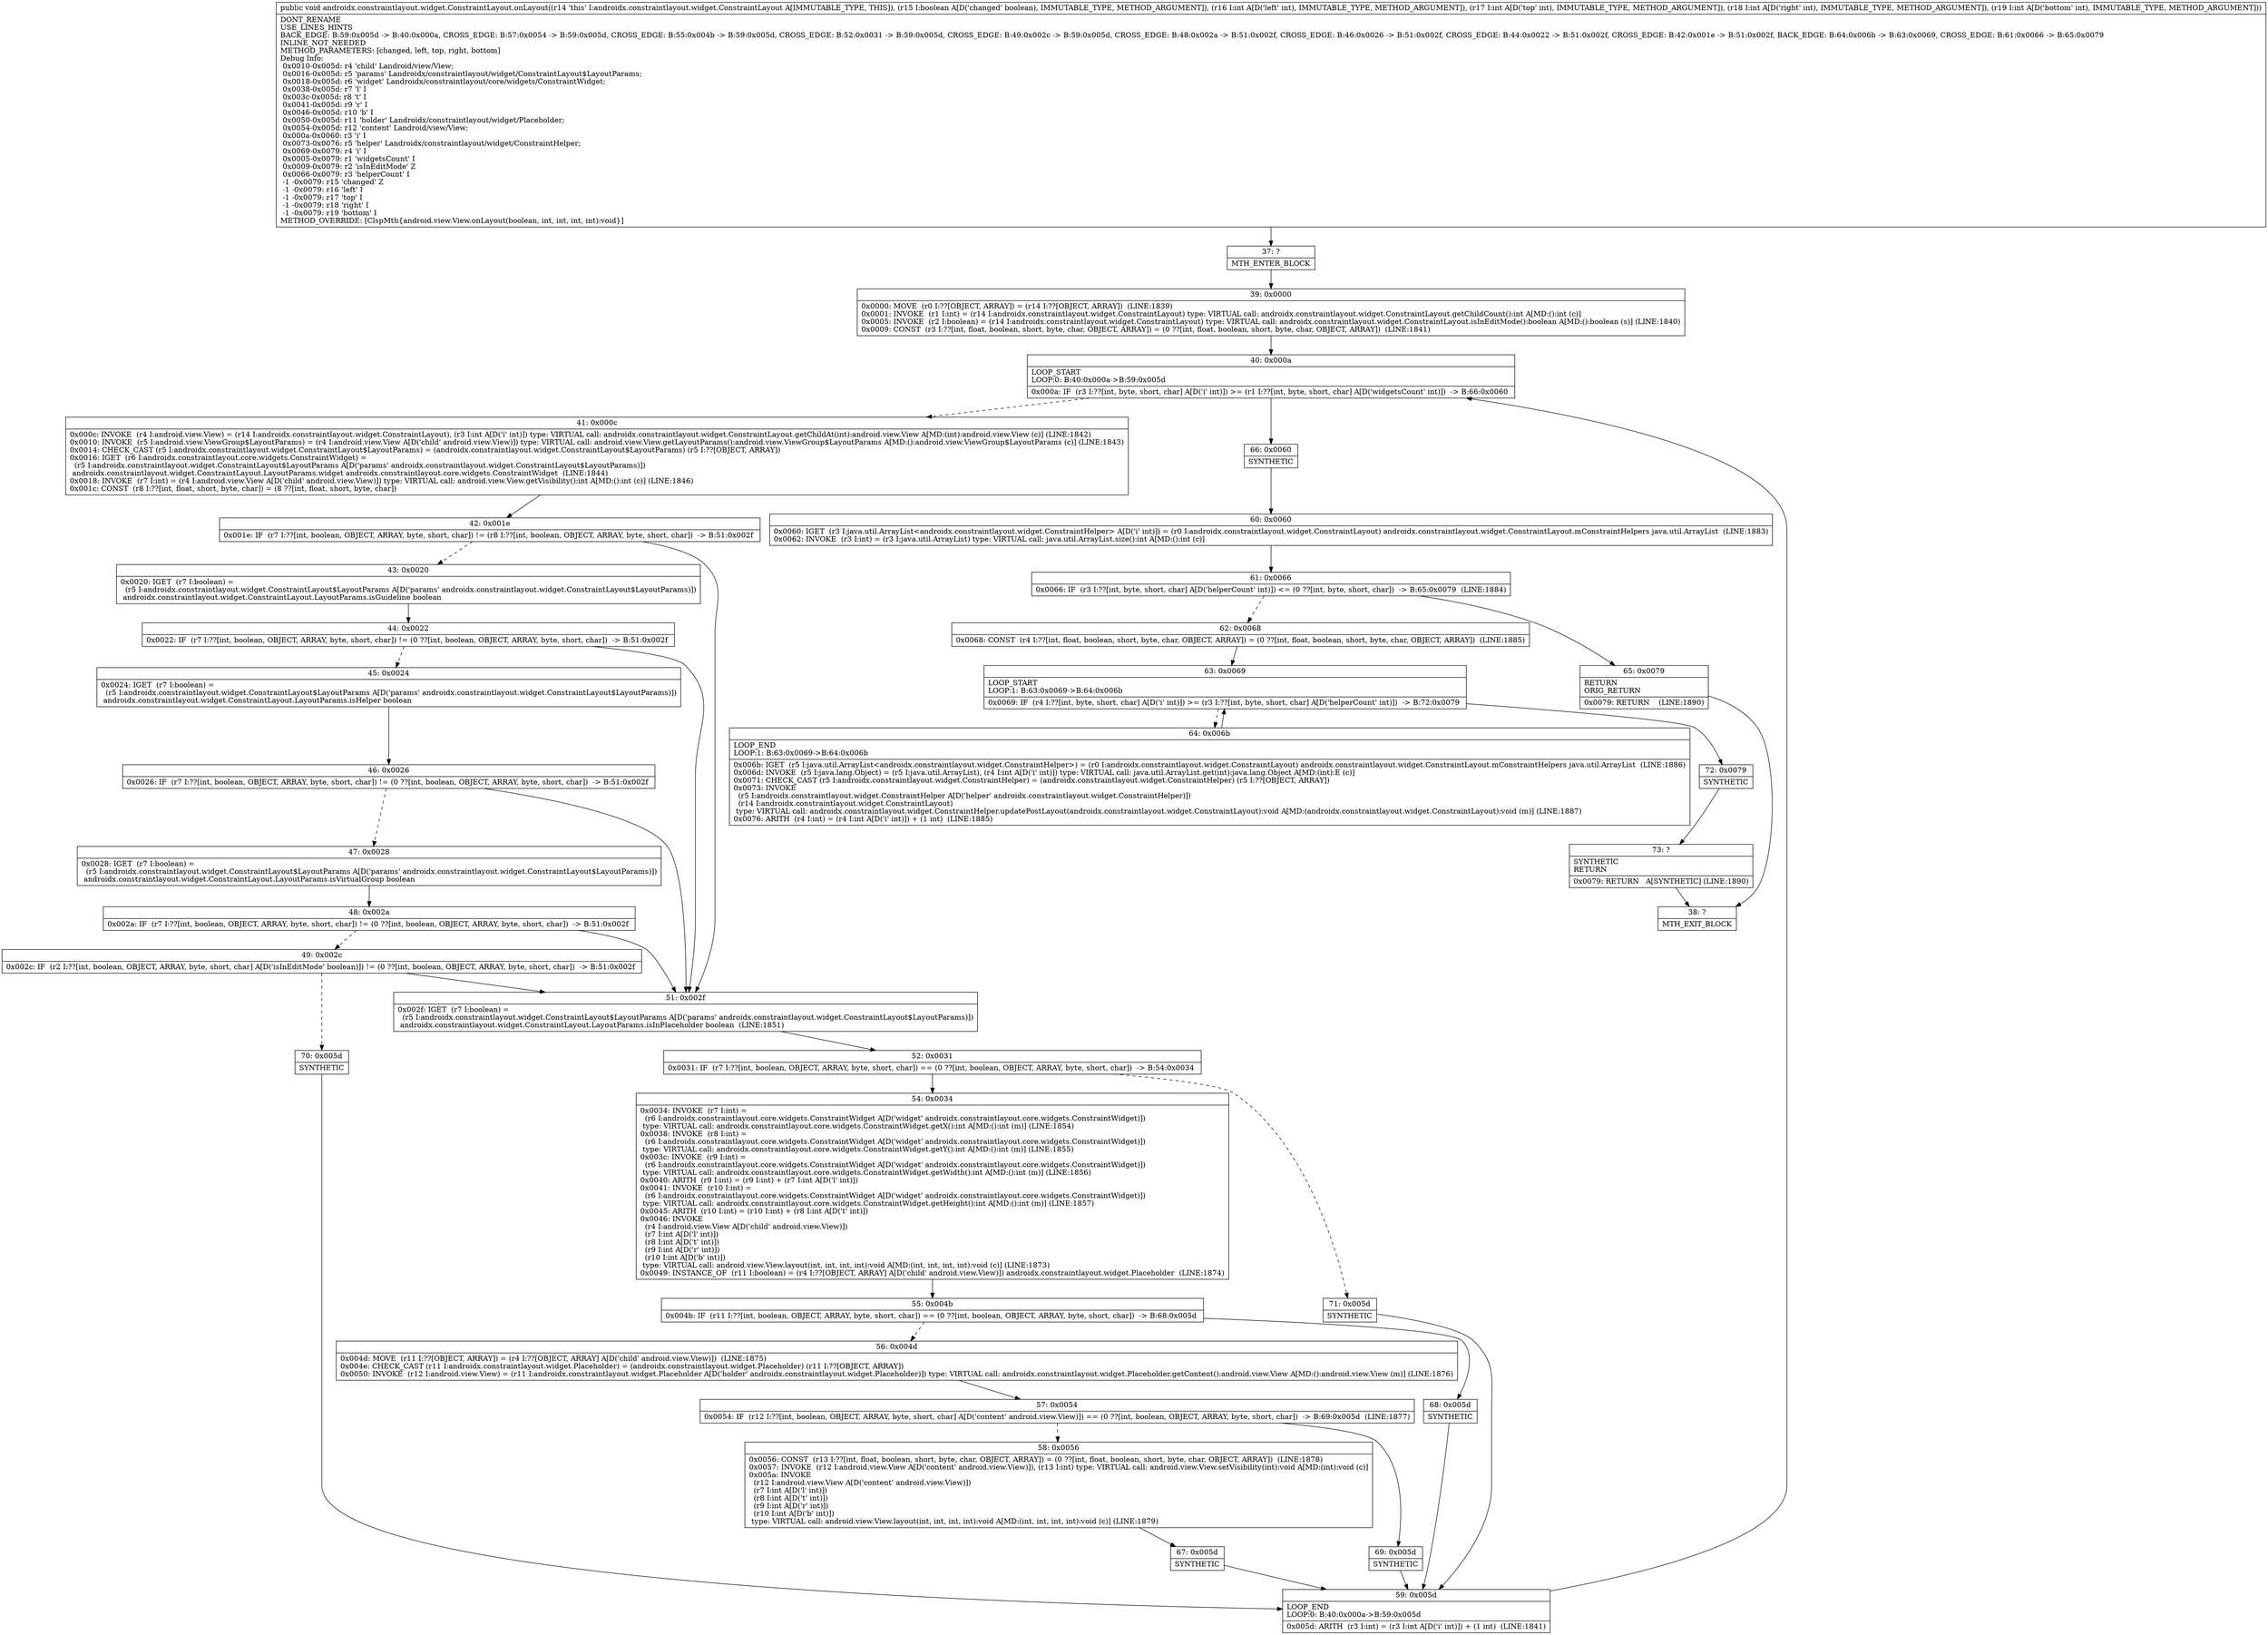digraph "CFG forandroidx.constraintlayout.widget.ConstraintLayout.onLayout(ZIIII)V" {
Node_37 [shape=record,label="{37\:\ ?|MTH_ENTER_BLOCK\l}"];
Node_39 [shape=record,label="{39\:\ 0x0000|0x0000: MOVE  (r0 I:??[OBJECT, ARRAY]) = (r14 I:??[OBJECT, ARRAY])  (LINE:1839)\l0x0001: INVOKE  (r1 I:int) = (r14 I:androidx.constraintlayout.widget.ConstraintLayout) type: VIRTUAL call: androidx.constraintlayout.widget.ConstraintLayout.getChildCount():int A[MD:():int (c)]\l0x0005: INVOKE  (r2 I:boolean) = (r14 I:androidx.constraintlayout.widget.ConstraintLayout) type: VIRTUAL call: androidx.constraintlayout.widget.ConstraintLayout.isInEditMode():boolean A[MD:():boolean (s)] (LINE:1840)\l0x0009: CONST  (r3 I:??[int, float, boolean, short, byte, char, OBJECT, ARRAY]) = (0 ??[int, float, boolean, short, byte, char, OBJECT, ARRAY])  (LINE:1841)\l}"];
Node_40 [shape=record,label="{40\:\ 0x000a|LOOP_START\lLOOP:0: B:40:0x000a\-\>B:59:0x005d\l|0x000a: IF  (r3 I:??[int, byte, short, char] A[D('i' int)]) \>= (r1 I:??[int, byte, short, char] A[D('widgetsCount' int)])  \-\> B:66:0x0060 \l}"];
Node_41 [shape=record,label="{41\:\ 0x000c|0x000c: INVOKE  (r4 I:android.view.View) = (r14 I:androidx.constraintlayout.widget.ConstraintLayout), (r3 I:int A[D('i' int)]) type: VIRTUAL call: androidx.constraintlayout.widget.ConstraintLayout.getChildAt(int):android.view.View A[MD:(int):android.view.View (c)] (LINE:1842)\l0x0010: INVOKE  (r5 I:android.view.ViewGroup$LayoutParams) = (r4 I:android.view.View A[D('child' android.view.View)]) type: VIRTUAL call: android.view.View.getLayoutParams():android.view.ViewGroup$LayoutParams A[MD:():android.view.ViewGroup$LayoutParams (c)] (LINE:1843)\l0x0014: CHECK_CAST (r5 I:androidx.constraintlayout.widget.ConstraintLayout$LayoutParams) = (androidx.constraintlayout.widget.ConstraintLayout$LayoutParams) (r5 I:??[OBJECT, ARRAY]) \l0x0016: IGET  (r6 I:androidx.constraintlayout.core.widgets.ConstraintWidget) = \l  (r5 I:androidx.constraintlayout.widget.ConstraintLayout$LayoutParams A[D('params' androidx.constraintlayout.widget.ConstraintLayout$LayoutParams)])\l androidx.constraintlayout.widget.ConstraintLayout.LayoutParams.widget androidx.constraintlayout.core.widgets.ConstraintWidget  (LINE:1844)\l0x0018: INVOKE  (r7 I:int) = (r4 I:android.view.View A[D('child' android.view.View)]) type: VIRTUAL call: android.view.View.getVisibility():int A[MD:():int (c)] (LINE:1846)\l0x001c: CONST  (r8 I:??[int, float, short, byte, char]) = (8 ??[int, float, short, byte, char]) \l}"];
Node_42 [shape=record,label="{42\:\ 0x001e|0x001e: IF  (r7 I:??[int, boolean, OBJECT, ARRAY, byte, short, char]) != (r8 I:??[int, boolean, OBJECT, ARRAY, byte, short, char])  \-\> B:51:0x002f \l}"];
Node_43 [shape=record,label="{43\:\ 0x0020|0x0020: IGET  (r7 I:boolean) = \l  (r5 I:androidx.constraintlayout.widget.ConstraintLayout$LayoutParams A[D('params' androidx.constraintlayout.widget.ConstraintLayout$LayoutParams)])\l androidx.constraintlayout.widget.ConstraintLayout.LayoutParams.isGuideline boolean \l}"];
Node_44 [shape=record,label="{44\:\ 0x0022|0x0022: IF  (r7 I:??[int, boolean, OBJECT, ARRAY, byte, short, char]) != (0 ??[int, boolean, OBJECT, ARRAY, byte, short, char])  \-\> B:51:0x002f \l}"];
Node_45 [shape=record,label="{45\:\ 0x0024|0x0024: IGET  (r7 I:boolean) = \l  (r5 I:androidx.constraintlayout.widget.ConstraintLayout$LayoutParams A[D('params' androidx.constraintlayout.widget.ConstraintLayout$LayoutParams)])\l androidx.constraintlayout.widget.ConstraintLayout.LayoutParams.isHelper boolean \l}"];
Node_46 [shape=record,label="{46\:\ 0x0026|0x0026: IF  (r7 I:??[int, boolean, OBJECT, ARRAY, byte, short, char]) != (0 ??[int, boolean, OBJECT, ARRAY, byte, short, char])  \-\> B:51:0x002f \l}"];
Node_47 [shape=record,label="{47\:\ 0x0028|0x0028: IGET  (r7 I:boolean) = \l  (r5 I:androidx.constraintlayout.widget.ConstraintLayout$LayoutParams A[D('params' androidx.constraintlayout.widget.ConstraintLayout$LayoutParams)])\l androidx.constraintlayout.widget.ConstraintLayout.LayoutParams.isVirtualGroup boolean \l}"];
Node_48 [shape=record,label="{48\:\ 0x002a|0x002a: IF  (r7 I:??[int, boolean, OBJECT, ARRAY, byte, short, char]) != (0 ??[int, boolean, OBJECT, ARRAY, byte, short, char])  \-\> B:51:0x002f \l}"];
Node_49 [shape=record,label="{49\:\ 0x002c|0x002c: IF  (r2 I:??[int, boolean, OBJECT, ARRAY, byte, short, char] A[D('isInEditMode' boolean)]) != (0 ??[int, boolean, OBJECT, ARRAY, byte, short, char])  \-\> B:51:0x002f \l}"];
Node_70 [shape=record,label="{70\:\ 0x005d|SYNTHETIC\l}"];
Node_59 [shape=record,label="{59\:\ 0x005d|LOOP_END\lLOOP:0: B:40:0x000a\-\>B:59:0x005d\l|0x005d: ARITH  (r3 I:int) = (r3 I:int A[D('i' int)]) + (1 int)  (LINE:1841)\l}"];
Node_51 [shape=record,label="{51\:\ 0x002f|0x002f: IGET  (r7 I:boolean) = \l  (r5 I:androidx.constraintlayout.widget.ConstraintLayout$LayoutParams A[D('params' androidx.constraintlayout.widget.ConstraintLayout$LayoutParams)])\l androidx.constraintlayout.widget.ConstraintLayout.LayoutParams.isInPlaceholder boolean  (LINE:1851)\l}"];
Node_52 [shape=record,label="{52\:\ 0x0031|0x0031: IF  (r7 I:??[int, boolean, OBJECT, ARRAY, byte, short, char]) == (0 ??[int, boolean, OBJECT, ARRAY, byte, short, char])  \-\> B:54:0x0034 \l}"];
Node_54 [shape=record,label="{54\:\ 0x0034|0x0034: INVOKE  (r7 I:int) = \l  (r6 I:androidx.constraintlayout.core.widgets.ConstraintWidget A[D('widget' androidx.constraintlayout.core.widgets.ConstraintWidget)])\l type: VIRTUAL call: androidx.constraintlayout.core.widgets.ConstraintWidget.getX():int A[MD:():int (m)] (LINE:1854)\l0x0038: INVOKE  (r8 I:int) = \l  (r6 I:androidx.constraintlayout.core.widgets.ConstraintWidget A[D('widget' androidx.constraintlayout.core.widgets.ConstraintWidget)])\l type: VIRTUAL call: androidx.constraintlayout.core.widgets.ConstraintWidget.getY():int A[MD:():int (m)] (LINE:1855)\l0x003c: INVOKE  (r9 I:int) = \l  (r6 I:androidx.constraintlayout.core.widgets.ConstraintWidget A[D('widget' androidx.constraintlayout.core.widgets.ConstraintWidget)])\l type: VIRTUAL call: androidx.constraintlayout.core.widgets.ConstraintWidget.getWidth():int A[MD:():int (m)] (LINE:1856)\l0x0040: ARITH  (r9 I:int) = (r9 I:int) + (r7 I:int A[D('l' int)]) \l0x0041: INVOKE  (r10 I:int) = \l  (r6 I:androidx.constraintlayout.core.widgets.ConstraintWidget A[D('widget' androidx.constraintlayout.core.widgets.ConstraintWidget)])\l type: VIRTUAL call: androidx.constraintlayout.core.widgets.ConstraintWidget.getHeight():int A[MD:():int (m)] (LINE:1857)\l0x0045: ARITH  (r10 I:int) = (r10 I:int) + (r8 I:int A[D('t' int)]) \l0x0046: INVOKE  \l  (r4 I:android.view.View A[D('child' android.view.View)])\l  (r7 I:int A[D('l' int)])\l  (r8 I:int A[D('t' int)])\l  (r9 I:int A[D('r' int)])\l  (r10 I:int A[D('b' int)])\l type: VIRTUAL call: android.view.View.layout(int, int, int, int):void A[MD:(int, int, int, int):void (c)] (LINE:1873)\l0x0049: INSTANCE_OF  (r11 I:boolean) = (r4 I:??[OBJECT, ARRAY] A[D('child' android.view.View)]) androidx.constraintlayout.widget.Placeholder  (LINE:1874)\l}"];
Node_55 [shape=record,label="{55\:\ 0x004b|0x004b: IF  (r11 I:??[int, boolean, OBJECT, ARRAY, byte, short, char]) == (0 ??[int, boolean, OBJECT, ARRAY, byte, short, char])  \-\> B:68:0x005d \l}"];
Node_56 [shape=record,label="{56\:\ 0x004d|0x004d: MOVE  (r11 I:??[OBJECT, ARRAY]) = (r4 I:??[OBJECT, ARRAY] A[D('child' android.view.View)])  (LINE:1875)\l0x004e: CHECK_CAST (r11 I:androidx.constraintlayout.widget.Placeholder) = (androidx.constraintlayout.widget.Placeholder) (r11 I:??[OBJECT, ARRAY]) \l0x0050: INVOKE  (r12 I:android.view.View) = (r11 I:androidx.constraintlayout.widget.Placeholder A[D('holder' androidx.constraintlayout.widget.Placeholder)]) type: VIRTUAL call: androidx.constraintlayout.widget.Placeholder.getContent():android.view.View A[MD:():android.view.View (m)] (LINE:1876)\l}"];
Node_57 [shape=record,label="{57\:\ 0x0054|0x0054: IF  (r12 I:??[int, boolean, OBJECT, ARRAY, byte, short, char] A[D('content' android.view.View)]) == (0 ??[int, boolean, OBJECT, ARRAY, byte, short, char])  \-\> B:69:0x005d  (LINE:1877)\l}"];
Node_58 [shape=record,label="{58\:\ 0x0056|0x0056: CONST  (r13 I:??[int, float, boolean, short, byte, char, OBJECT, ARRAY]) = (0 ??[int, float, boolean, short, byte, char, OBJECT, ARRAY])  (LINE:1878)\l0x0057: INVOKE  (r12 I:android.view.View A[D('content' android.view.View)]), (r13 I:int) type: VIRTUAL call: android.view.View.setVisibility(int):void A[MD:(int):void (c)]\l0x005a: INVOKE  \l  (r12 I:android.view.View A[D('content' android.view.View)])\l  (r7 I:int A[D('l' int)])\l  (r8 I:int A[D('t' int)])\l  (r9 I:int A[D('r' int)])\l  (r10 I:int A[D('b' int)])\l type: VIRTUAL call: android.view.View.layout(int, int, int, int):void A[MD:(int, int, int, int):void (c)] (LINE:1879)\l}"];
Node_67 [shape=record,label="{67\:\ 0x005d|SYNTHETIC\l}"];
Node_69 [shape=record,label="{69\:\ 0x005d|SYNTHETIC\l}"];
Node_68 [shape=record,label="{68\:\ 0x005d|SYNTHETIC\l}"];
Node_71 [shape=record,label="{71\:\ 0x005d|SYNTHETIC\l}"];
Node_66 [shape=record,label="{66\:\ 0x0060|SYNTHETIC\l}"];
Node_60 [shape=record,label="{60\:\ 0x0060|0x0060: IGET  (r3 I:java.util.ArrayList\<androidx.constraintlayout.widget.ConstraintHelper\> A[D('i' int)]) = (r0 I:androidx.constraintlayout.widget.ConstraintLayout) androidx.constraintlayout.widget.ConstraintLayout.mConstraintHelpers java.util.ArrayList  (LINE:1883)\l0x0062: INVOKE  (r3 I:int) = (r3 I:java.util.ArrayList) type: VIRTUAL call: java.util.ArrayList.size():int A[MD:():int (c)]\l}"];
Node_61 [shape=record,label="{61\:\ 0x0066|0x0066: IF  (r3 I:??[int, byte, short, char] A[D('helperCount' int)]) \<= (0 ??[int, byte, short, char])  \-\> B:65:0x0079  (LINE:1884)\l}"];
Node_62 [shape=record,label="{62\:\ 0x0068|0x0068: CONST  (r4 I:??[int, float, boolean, short, byte, char, OBJECT, ARRAY]) = (0 ??[int, float, boolean, short, byte, char, OBJECT, ARRAY])  (LINE:1885)\l}"];
Node_63 [shape=record,label="{63\:\ 0x0069|LOOP_START\lLOOP:1: B:63:0x0069\-\>B:64:0x006b\l|0x0069: IF  (r4 I:??[int, byte, short, char] A[D('i' int)]) \>= (r3 I:??[int, byte, short, char] A[D('helperCount' int)])  \-\> B:72:0x0079 \l}"];
Node_64 [shape=record,label="{64\:\ 0x006b|LOOP_END\lLOOP:1: B:63:0x0069\-\>B:64:0x006b\l|0x006b: IGET  (r5 I:java.util.ArrayList\<androidx.constraintlayout.widget.ConstraintHelper\>) = (r0 I:androidx.constraintlayout.widget.ConstraintLayout) androidx.constraintlayout.widget.ConstraintLayout.mConstraintHelpers java.util.ArrayList  (LINE:1886)\l0x006d: INVOKE  (r5 I:java.lang.Object) = (r5 I:java.util.ArrayList), (r4 I:int A[D('i' int)]) type: VIRTUAL call: java.util.ArrayList.get(int):java.lang.Object A[MD:(int):E (c)]\l0x0071: CHECK_CAST (r5 I:androidx.constraintlayout.widget.ConstraintHelper) = (androidx.constraintlayout.widget.ConstraintHelper) (r5 I:??[OBJECT, ARRAY]) \l0x0073: INVOKE  \l  (r5 I:androidx.constraintlayout.widget.ConstraintHelper A[D('helper' androidx.constraintlayout.widget.ConstraintHelper)])\l  (r14 I:androidx.constraintlayout.widget.ConstraintLayout)\l type: VIRTUAL call: androidx.constraintlayout.widget.ConstraintHelper.updatePostLayout(androidx.constraintlayout.widget.ConstraintLayout):void A[MD:(androidx.constraintlayout.widget.ConstraintLayout):void (m)] (LINE:1887)\l0x0076: ARITH  (r4 I:int) = (r4 I:int A[D('i' int)]) + (1 int)  (LINE:1885)\l}"];
Node_72 [shape=record,label="{72\:\ 0x0079|SYNTHETIC\l}"];
Node_73 [shape=record,label="{73\:\ ?|SYNTHETIC\lRETURN\l|0x0079: RETURN   A[SYNTHETIC] (LINE:1890)\l}"];
Node_38 [shape=record,label="{38\:\ ?|MTH_EXIT_BLOCK\l}"];
Node_65 [shape=record,label="{65\:\ 0x0079|RETURN\lORIG_RETURN\l|0x0079: RETURN    (LINE:1890)\l}"];
MethodNode[shape=record,label="{public void androidx.constraintlayout.widget.ConstraintLayout.onLayout((r14 'this' I:androidx.constraintlayout.widget.ConstraintLayout A[IMMUTABLE_TYPE, THIS]), (r15 I:boolean A[D('changed' boolean), IMMUTABLE_TYPE, METHOD_ARGUMENT]), (r16 I:int A[D('left' int), IMMUTABLE_TYPE, METHOD_ARGUMENT]), (r17 I:int A[D('top' int), IMMUTABLE_TYPE, METHOD_ARGUMENT]), (r18 I:int A[D('right' int), IMMUTABLE_TYPE, METHOD_ARGUMENT]), (r19 I:int A[D('bottom' int), IMMUTABLE_TYPE, METHOD_ARGUMENT]))  | DONT_RENAME\lUSE_LINES_HINTS\lBACK_EDGE: B:59:0x005d \-\> B:40:0x000a, CROSS_EDGE: B:57:0x0054 \-\> B:59:0x005d, CROSS_EDGE: B:55:0x004b \-\> B:59:0x005d, CROSS_EDGE: B:52:0x0031 \-\> B:59:0x005d, CROSS_EDGE: B:49:0x002c \-\> B:59:0x005d, CROSS_EDGE: B:48:0x002a \-\> B:51:0x002f, CROSS_EDGE: B:46:0x0026 \-\> B:51:0x002f, CROSS_EDGE: B:44:0x0022 \-\> B:51:0x002f, CROSS_EDGE: B:42:0x001e \-\> B:51:0x002f, BACK_EDGE: B:64:0x006b \-\> B:63:0x0069, CROSS_EDGE: B:61:0x0066 \-\> B:65:0x0079\lINLINE_NOT_NEEDED\lMETHOD_PARAMETERS: [changed, left, top, right, bottom]\lDebug Info:\l  0x0010\-0x005d: r4 'child' Landroid\/view\/View;\l  0x0016\-0x005d: r5 'params' Landroidx\/constraintlayout\/widget\/ConstraintLayout$LayoutParams;\l  0x0018\-0x005d: r6 'widget' Landroidx\/constraintlayout\/core\/widgets\/ConstraintWidget;\l  0x0038\-0x005d: r7 'l' I\l  0x003c\-0x005d: r8 't' I\l  0x0041\-0x005d: r9 'r' I\l  0x0046\-0x005d: r10 'b' I\l  0x0050\-0x005d: r11 'holder' Landroidx\/constraintlayout\/widget\/Placeholder;\l  0x0054\-0x005d: r12 'content' Landroid\/view\/View;\l  0x000a\-0x0060: r3 'i' I\l  0x0073\-0x0076: r5 'helper' Landroidx\/constraintlayout\/widget\/ConstraintHelper;\l  0x0069\-0x0079: r4 'i' I\l  0x0005\-0x0079: r1 'widgetsCount' I\l  0x0009\-0x0079: r2 'isInEditMode' Z\l  0x0066\-0x0079: r3 'helperCount' I\l  \-1 \-0x0079: r15 'changed' Z\l  \-1 \-0x0079: r16 'left' I\l  \-1 \-0x0079: r17 'top' I\l  \-1 \-0x0079: r18 'right' I\l  \-1 \-0x0079: r19 'bottom' I\lMETHOD_OVERRIDE: [ClspMth\{android.view.View.onLayout(boolean, int, int, int, int):void\}]\l}"];
MethodNode -> Node_37;Node_37 -> Node_39;
Node_39 -> Node_40;
Node_40 -> Node_41[style=dashed];
Node_40 -> Node_66;
Node_41 -> Node_42;
Node_42 -> Node_43[style=dashed];
Node_42 -> Node_51;
Node_43 -> Node_44;
Node_44 -> Node_45[style=dashed];
Node_44 -> Node_51;
Node_45 -> Node_46;
Node_46 -> Node_47[style=dashed];
Node_46 -> Node_51;
Node_47 -> Node_48;
Node_48 -> Node_49[style=dashed];
Node_48 -> Node_51;
Node_49 -> Node_51;
Node_49 -> Node_70[style=dashed];
Node_70 -> Node_59;
Node_59 -> Node_40;
Node_51 -> Node_52;
Node_52 -> Node_54;
Node_52 -> Node_71[style=dashed];
Node_54 -> Node_55;
Node_55 -> Node_56[style=dashed];
Node_55 -> Node_68;
Node_56 -> Node_57;
Node_57 -> Node_58[style=dashed];
Node_57 -> Node_69;
Node_58 -> Node_67;
Node_67 -> Node_59;
Node_69 -> Node_59;
Node_68 -> Node_59;
Node_71 -> Node_59;
Node_66 -> Node_60;
Node_60 -> Node_61;
Node_61 -> Node_62[style=dashed];
Node_61 -> Node_65;
Node_62 -> Node_63;
Node_63 -> Node_64[style=dashed];
Node_63 -> Node_72;
Node_64 -> Node_63;
Node_72 -> Node_73;
Node_73 -> Node_38;
Node_65 -> Node_38;
}

